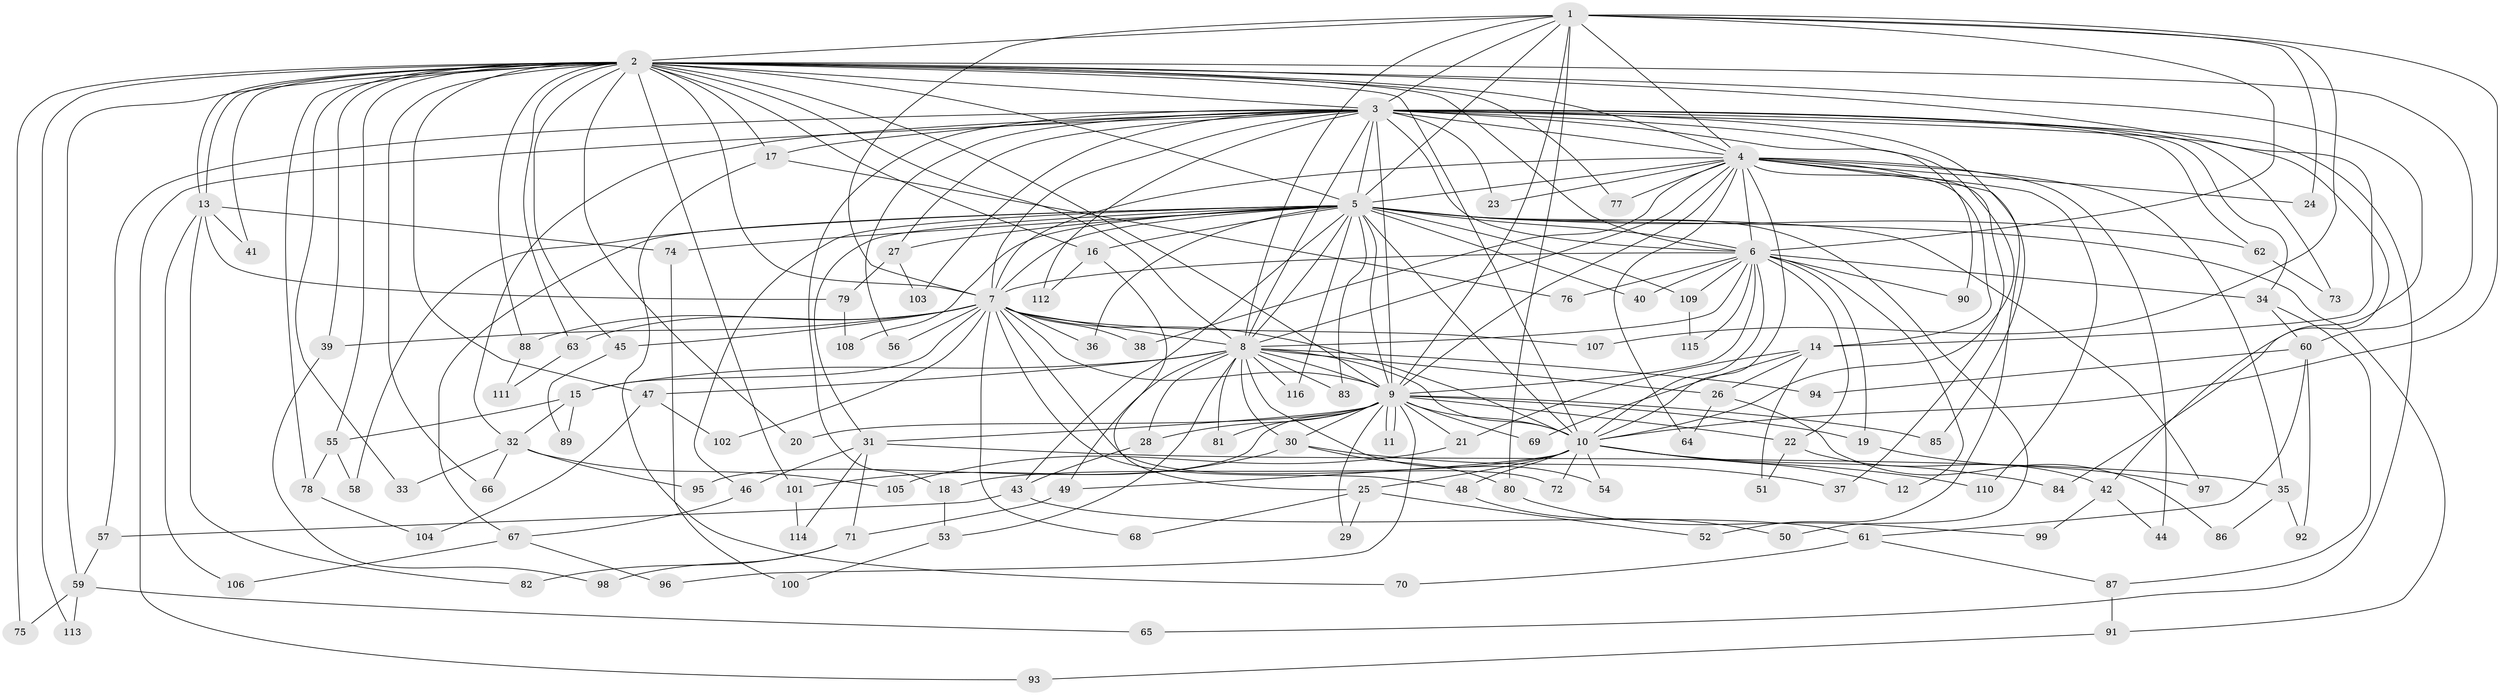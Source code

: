 // coarse degree distribution, {21: 0.023255813953488372, 36: 0.011627906976744186, 22: 0.011627906976744186, 14: 0.011627906976744186, 18: 0.011627906976744186, 27: 0.011627906976744186, 2: 0.4883720930232558, 8: 0.011627906976744186, 5: 0.046511627906976744, 4: 0.11627906976744186, 3: 0.18604651162790697, 6: 0.05813953488372093, 1: 0.011627906976744186}
// Generated by graph-tools (version 1.1) at 2025/41/03/06/25 10:41:37]
// undirected, 116 vertices, 257 edges
graph export_dot {
graph [start="1"]
  node [color=gray90,style=filled];
  1;
  2;
  3;
  4;
  5;
  6;
  7;
  8;
  9;
  10;
  11;
  12;
  13;
  14;
  15;
  16;
  17;
  18;
  19;
  20;
  21;
  22;
  23;
  24;
  25;
  26;
  27;
  28;
  29;
  30;
  31;
  32;
  33;
  34;
  35;
  36;
  37;
  38;
  39;
  40;
  41;
  42;
  43;
  44;
  45;
  46;
  47;
  48;
  49;
  50;
  51;
  52;
  53;
  54;
  55;
  56;
  57;
  58;
  59;
  60;
  61;
  62;
  63;
  64;
  65;
  66;
  67;
  68;
  69;
  70;
  71;
  72;
  73;
  74;
  75;
  76;
  77;
  78;
  79;
  80;
  81;
  82;
  83;
  84;
  85;
  86;
  87;
  88;
  89;
  90;
  91;
  92;
  93;
  94;
  95;
  96;
  97;
  98;
  99;
  100;
  101;
  102;
  103;
  104;
  105;
  106;
  107;
  108;
  109;
  110;
  111;
  112;
  113;
  114;
  115;
  116;
  1 -- 2;
  1 -- 3;
  1 -- 4;
  1 -- 5;
  1 -- 6;
  1 -- 7;
  1 -- 8;
  1 -- 9;
  1 -- 10;
  1 -- 24;
  1 -- 80;
  1 -- 107;
  2 -- 3;
  2 -- 4;
  2 -- 5;
  2 -- 6;
  2 -- 7;
  2 -- 8;
  2 -- 9;
  2 -- 10;
  2 -- 13;
  2 -- 13;
  2 -- 14;
  2 -- 16;
  2 -- 17;
  2 -- 20;
  2 -- 33;
  2 -- 39;
  2 -- 41;
  2 -- 42;
  2 -- 45;
  2 -- 47;
  2 -- 55;
  2 -- 59;
  2 -- 60;
  2 -- 63;
  2 -- 66;
  2 -- 75;
  2 -- 77;
  2 -- 78;
  2 -- 88;
  2 -- 101;
  2 -- 113;
  3 -- 4;
  3 -- 5;
  3 -- 6;
  3 -- 7;
  3 -- 8;
  3 -- 9;
  3 -- 10;
  3 -- 17;
  3 -- 18;
  3 -- 23;
  3 -- 27;
  3 -- 32;
  3 -- 34;
  3 -- 56;
  3 -- 57;
  3 -- 62;
  3 -- 65;
  3 -- 73;
  3 -- 84;
  3 -- 85;
  3 -- 90;
  3 -- 93;
  3 -- 103;
  3 -- 112;
  4 -- 5;
  4 -- 6;
  4 -- 7;
  4 -- 8;
  4 -- 9;
  4 -- 10;
  4 -- 14;
  4 -- 23;
  4 -- 24;
  4 -- 35;
  4 -- 37;
  4 -- 38;
  4 -- 44;
  4 -- 52;
  4 -- 64;
  4 -- 77;
  4 -- 110;
  5 -- 6;
  5 -- 7;
  5 -- 8;
  5 -- 9;
  5 -- 10;
  5 -- 16;
  5 -- 27;
  5 -- 31;
  5 -- 36;
  5 -- 40;
  5 -- 43;
  5 -- 46;
  5 -- 50;
  5 -- 58;
  5 -- 62;
  5 -- 67;
  5 -- 74;
  5 -- 83;
  5 -- 91;
  5 -- 97;
  5 -- 108;
  5 -- 109;
  5 -- 116;
  6 -- 7;
  6 -- 8;
  6 -- 9;
  6 -- 10;
  6 -- 12;
  6 -- 19;
  6 -- 22;
  6 -- 34;
  6 -- 40;
  6 -- 76;
  6 -- 90;
  6 -- 109;
  6 -- 115;
  7 -- 8;
  7 -- 9;
  7 -- 10;
  7 -- 15;
  7 -- 36;
  7 -- 38;
  7 -- 39;
  7 -- 45;
  7 -- 48;
  7 -- 56;
  7 -- 63;
  7 -- 68;
  7 -- 72;
  7 -- 88;
  7 -- 102;
  7 -- 107;
  8 -- 9;
  8 -- 10;
  8 -- 15;
  8 -- 26;
  8 -- 28;
  8 -- 30;
  8 -- 47;
  8 -- 49;
  8 -- 53;
  8 -- 54;
  8 -- 81;
  8 -- 83;
  8 -- 94;
  8 -- 116;
  9 -- 10;
  9 -- 11;
  9 -- 11;
  9 -- 19;
  9 -- 20;
  9 -- 21;
  9 -- 22;
  9 -- 28;
  9 -- 29;
  9 -- 30;
  9 -- 31;
  9 -- 69;
  9 -- 81;
  9 -- 85;
  9 -- 95;
  9 -- 96;
  10 -- 12;
  10 -- 18;
  10 -- 25;
  10 -- 48;
  10 -- 49;
  10 -- 54;
  10 -- 72;
  10 -- 84;
  10 -- 110;
  13 -- 41;
  13 -- 74;
  13 -- 79;
  13 -- 82;
  13 -- 106;
  14 -- 21;
  14 -- 26;
  14 -- 51;
  14 -- 69;
  15 -- 32;
  15 -- 55;
  15 -- 89;
  16 -- 25;
  16 -- 112;
  17 -- 70;
  17 -- 76;
  18 -- 53;
  19 -- 97;
  21 -- 105;
  22 -- 42;
  22 -- 51;
  25 -- 29;
  25 -- 52;
  25 -- 68;
  26 -- 64;
  26 -- 86;
  27 -- 79;
  27 -- 103;
  28 -- 43;
  30 -- 37;
  30 -- 80;
  30 -- 101;
  31 -- 35;
  31 -- 46;
  31 -- 71;
  31 -- 114;
  32 -- 33;
  32 -- 66;
  32 -- 95;
  32 -- 105;
  34 -- 60;
  34 -- 87;
  35 -- 86;
  35 -- 92;
  39 -- 98;
  42 -- 44;
  42 -- 99;
  43 -- 57;
  43 -- 61;
  45 -- 89;
  46 -- 67;
  47 -- 102;
  47 -- 104;
  48 -- 50;
  49 -- 71;
  53 -- 100;
  55 -- 58;
  55 -- 78;
  57 -- 59;
  59 -- 65;
  59 -- 75;
  59 -- 113;
  60 -- 61;
  60 -- 92;
  60 -- 94;
  61 -- 70;
  61 -- 87;
  62 -- 73;
  63 -- 111;
  67 -- 96;
  67 -- 106;
  71 -- 82;
  71 -- 98;
  74 -- 100;
  78 -- 104;
  79 -- 108;
  80 -- 99;
  87 -- 91;
  88 -- 111;
  91 -- 93;
  101 -- 114;
  109 -- 115;
}
